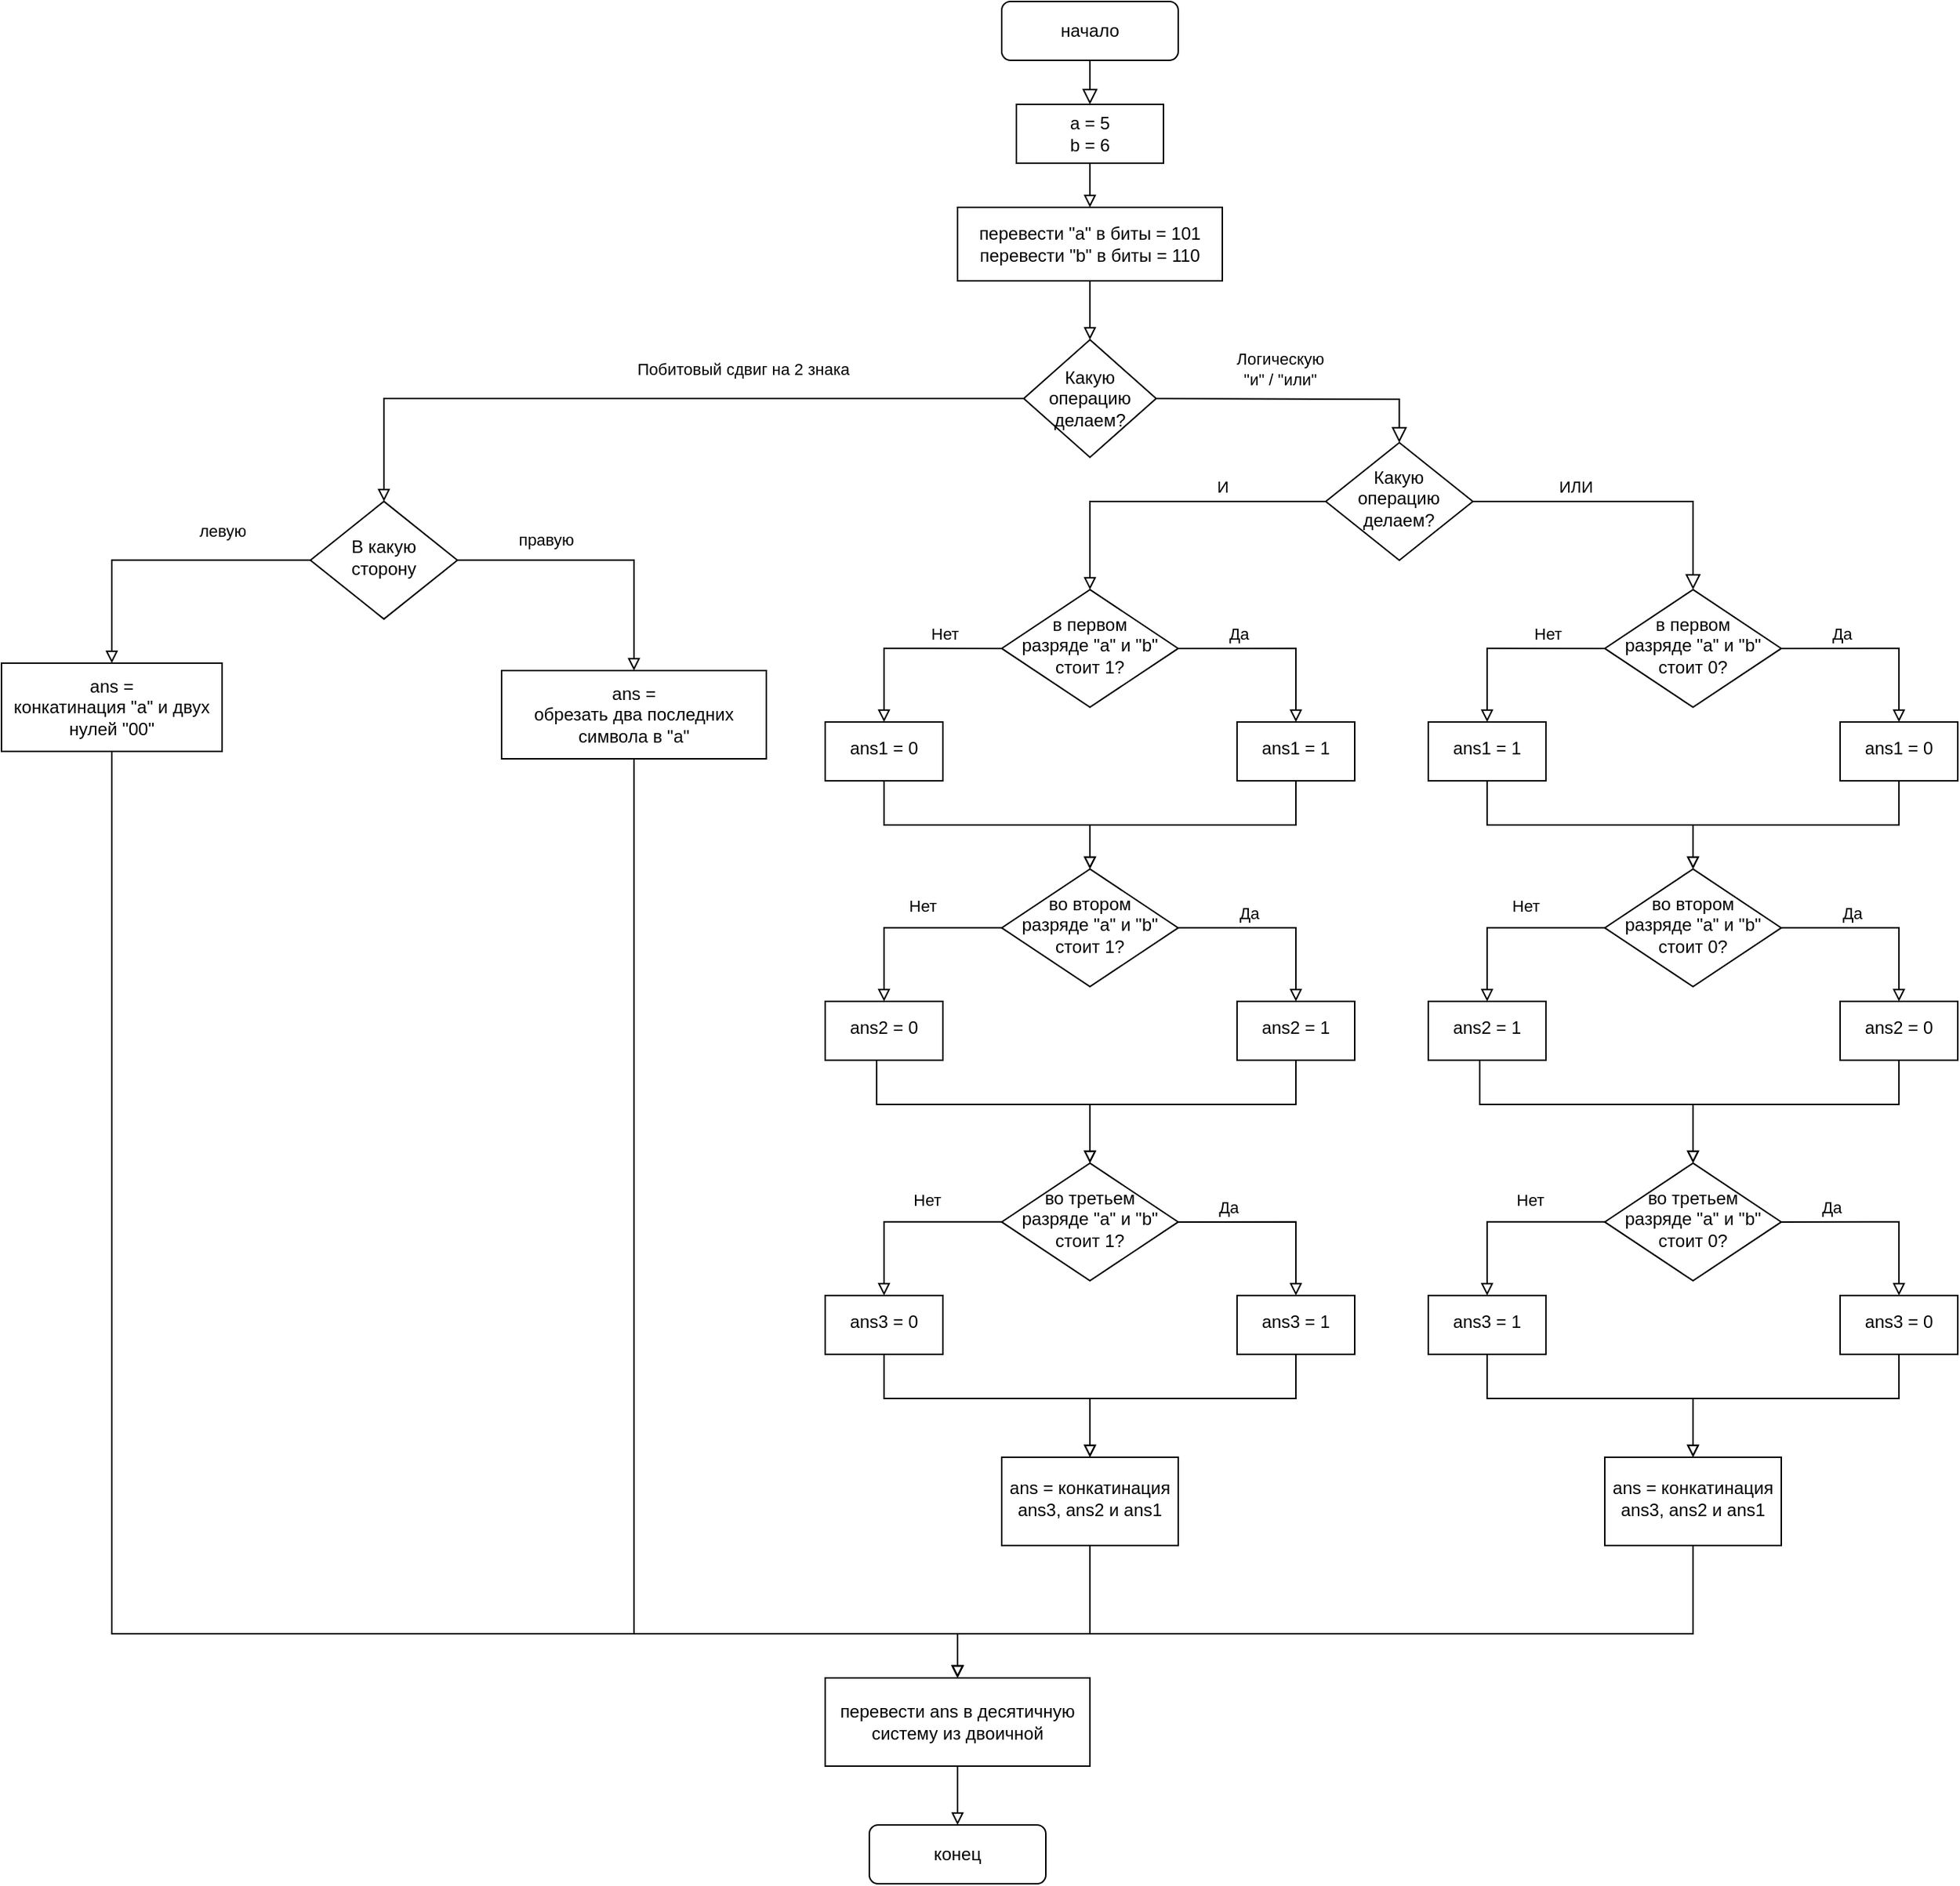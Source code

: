 <mxfile version="16.5.6" type="github" pages="3">
  <diagram id="C5RBs43oDa-KdzZeNtuy" name="task_1">
    <mxGraphModel dx="2189" dy="808" grid="1" gridSize="10" guides="1" tooltips="1" connect="1" arrows="1" fold="1" page="1" pageScale="1" pageWidth="827" pageHeight="1169" math="0" shadow="0">
      <root>
        <mxCell id="WIyWlLk6GJQsqaUBKTNV-0" />
        <mxCell id="WIyWlLk6GJQsqaUBKTNV-1" parent="WIyWlLk6GJQsqaUBKTNV-0" />
        <mxCell id="WIyWlLk6GJQsqaUBKTNV-2" value="" style="rounded=0;html=1;jettySize=auto;orthogonalLoop=1;fontSize=11;endArrow=block;endFill=0;endSize=8;strokeWidth=1;shadow=0;labelBackgroundColor=none;edgeStyle=orthogonalEdgeStyle;verticalAlign=middle;" parent="WIyWlLk6GJQsqaUBKTNV-1" source="WIyWlLk6GJQsqaUBKTNV-3" edge="1">
          <mxGeometry relative="1" as="geometry">
            <mxPoint x="190" y="170" as="targetPoint" />
          </mxGeometry>
        </mxCell>
        <mxCell id="WIyWlLk6GJQsqaUBKTNV-3" value="начало" style="rounded=1;whiteSpace=wrap;html=1;fontSize=12;glass=0;strokeWidth=1;shadow=0;verticalAlign=middle;" parent="WIyWlLk6GJQsqaUBKTNV-1" vertex="1">
          <mxGeometry x="130" y="100" width="120" height="40" as="geometry" />
        </mxCell>
        <mxCell id="G0FCoE94biT_OzXAXDnM-15" value="" style="edgeStyle=orthogonalEdgeStyle;rounded=0;orthogonalLoop=1;jettySize=auto;html=1;endArrow=block;endFill=0;verticalAlign=middle;entryX=0.5;entryY=0;entryDx=0;entryDy=0;" parent="WIyWlLk6GJQsqaUBKTNV-1" source="WIyWlLk6GJQsqaUBKTNV-10" target="G0FCoE94biT_OzXAXDnM-94" edge="1">
          <mxGeometry relative="1" as="geometry">
            <mxPoint x="-450" y="530" as="targetPoint" />
          </mxGeometry>
        </mxCell>
        <mxCell id="G0FCoE94biT_OzXAXDnM-16" value="левую" style="edgeLabel;html=1;align=center;verticalAlign=middle;resizable=0;points=[];" parent="G0FCoE94biT_OzXAXDnM-15" vertex="1" connectable="0">
          <mxGeometry x="-0.212" y="2" relative="1" as="geometry">
            <mxPoint x="21" y="-22" as="offset" />
          </mxGeometry>
        </mxCell>
        <mxCell id="G0FCoE94biT_OzXAXDnM-18" value="" style="edgeStyle=orthogonalEdgeStyle;rounded=0;orthogonalLoop=1;jettySize=auto;html=1;endArrow=block;endFill=0;verticalAlign=middle;entryX=0.5;entryY=0;entryDx=0;entryDy=0;" parent="WIyWlLk6GJQsqaUBKTNV-1" source="WIyWlLk6GJQsqaUBKTNV-10" target="G0FCoE94biT_OzXAXDnM-95" edge="1">
          <mxGeometry relative="1" as="geometry">
            <mxPoint x="-100" y="549.94" as="targetPoint" />
          </mxGeometry>
        </mxCell>
        <mxCell id="G0FCoE94biT_OzXAXDnM-19" value="правую" style="edgeLabel;html=1;align=center;verticalAlign=middle;resizable=0;points=[];" parent="G0FCoE94biT_OzXAXDnM-18" vertex="1" connectable="0">
          <mxGeometry x="0.312" y="-1" relative="1" as="geometry">
            <mxPoint x="-59" y="-22" as="offset" />
          </mxGeometry>
        </mxCell>
        <mxCell id="WIyWlLk6GJQsqaUBKTNV-10" value="В какую сторону" style="rhombus;whiteSpace=wrap;html=1;shadow=0;fontFamily=Helvetica;fontSize=12;align=center;strokeWidth=1;spacing=6;spacingTop=-4;verticalAlign=middle;" parent="WIyWlLk6GJQsqaUBKTNV-1" vertex="1">
          <mxGeometry x="-340" y="439.94" width="100" height="80" as="geometry" />
        </mxCell>
        <mxCell id="WIyWlLk6GJQsqaUBKTNV-11" value="конец" style="rounded=1;whiteSpace=wrap;html=1;fontSize=12;glass=0;strokeWidth=1;shadow=0;verticalAlign=middle;" parent="WIyWlLk6GJQsqaUBKTNV-1" vertex="1">
          <mxGeometry x="40" y="1340" width="120" height="40" as="geometry" />
        </mxCell>
        <mxCell id="G0FCoE94biT_OzXAXDnM-38" value="" style="edgeStyle=orthogonalEdgeStyle;rounded=0;orthogonalLoop=1;jettySize=auto;html=1;endArrow=block;endFill=0;verticalAlign=middle;" parent="WIyWlLk6GJQsqaUBKTNV-1" source="G0FCoE94biT_OzXAXDnM-1" target="G0FCoE94biT_OzXAXDnM-2" edge="1">
          <mxGeometry relative="1" as="geometry" />
        </mxCell>
        <mxCell id="G0FCoE94biT_OzXAXDnM-1" value="&lt;div&gt;a = 5&lt;/div&gt;&lt;div&gt;b = 6&lt;br&gt;&lt;/div&gt;" style="rounded=0;whiteSpace=wrap;html=1;verticalAlign=middle;" parent="WIyWlLk6GJQsqaUBKTNV-1" vertex="1">
          <mxGeometry x="140" y="170" width="100" height="40" as="geometry" />
        </mxCell>
        <mxCell id="G0FCoE94biT_OzXAXDnM-92" value="" style="edgeStyle=orthogonalEdgeStyle;rounded=0;orthogonalLoop=1;jettySize=auto;html=1;endArrow=block;endFill=0;" parent="WIyWlLk6GJQsqaUBKTNV-1" source="G0FCoE94biT_OzXAXDnM-2" target="G0FCoE94biT_OzXAXDnM-91" edge="1">
          <mxGeometry relative="1" as="geometry" />
        </mxCell>
        <mxCell id="G0FCoE94biT_OzXAXDnM-2" value="&lt;div&gt;перевести &quot;a&quot; в биты = 101&lt;br&gt;&lt;/div&gt;&lt;div&gt;перевести &quot;b&quot; в биты = 110&lt;/div&gt;" style="rounded=0;whiteSpace=wrap;html=1;verticalAlign=middle;" parent="WIyWlLk6GJQsqaUBKTNV-1" vertex="1">
          <mxGeometry x="100" y="240" width="180" height="50" as="geometry" />
        </mxCell>
        <mxCell id="G0FCoE94biT_OzXAXDnM-4" value="" style="rounded=0;html=1;jettySize=auto;orthogonalLoop=1;fontSize=11;endArrow=block;endFill=0;endSize=8;strokeWidth=1;shadow=0;labelBackgroundColor=none;edgeStyle=orthogonalEdgeStyle;verticalAlign=middle;" parent="WIyWlLk6GJQsqaUBKTNV-1" target="G0FCoE94biT_OzXAXDnM-6" edge="1">
          <mxGeometry y="20" relative="1" as="geometry">
            <mxPoint as="offset" />
            <mxPoint x="230" y="370" as="sourcePoint" />
          </mxGeometry>
        </mxCell>
        <mxCell id="G0FCoE94biT_OzXAXDnM-93" value="&lt;div&gt;Логическую&lt;/div&gt;&lt;div&gt;&quot;и&quot; / &quot;или&quot;&lt;/div&gt;" style="edgeLabel;html=1;align=center;verticalAlign=middle;resizable=0;points=[];" parent="G0FCoE94biT_OzXAXDnM-4" vertex="1" connectable="0">
          <mxGeometry x="-0.238" y="-1" relative="1" as="geometry">
            <mxPoint x="13" y="-21" as="offset" />
          </mxGeometry>
        </mxCell>
        <mxCell id="G0FCoE94biT_OzXAXDnM-5" value="ИЛИ" style="edgeStyle=orthogonalEdgeStyle;rounded=0;html=1;jettySize=auto;orthogonalLoop=1;fontSize=11;endArrow=block;endFill=0;endSize=8;strokeWidth=1;shadow=0;labelBackgroundColor=none;entryX=0.5;entryY=0;entryDx=0;entryDy=0;verticalAlign=middle;" parent="WIyWlLk6GJQsqaUBKTNV-1" source="G0FCoE94biT_OzXAXDnM-6" target="G0FCoE94biT_OzXAXDnM-62" edge="1">
          <mxGeometry x="-0.335" y="10" relative="1" as="geometry">
            <mxPoint as="offset" />
            <mxPoint x="450" y="370" as="targetPoint" />
          </mxGeometry>
        </mxCell>
        <mxCell id="G0FCoE94biT_OzXAXDnM-9" value="" style="edgeStyle=orthogonalEdgeStyle;rounded=0;orthogonalLoop=1;jettySize=auto;html=1;endArrow=block;endFill=0;verticalAlign=middle;exitX=0;exitY=0.5;exitDx=0;exitDy=0;" parent="WIyWlLk6GJQsqaUBKTNV-1" source="G0FCoE94biT_OzXAXDnM-6" target="G0FCoE94biT_OzXAXDnM-8" edge="1">
          <mxGeometry relative="1" as="geometry">
            <mxPoint x="370.074" y="449.999" as="sourcePoint" />
          </mxGeometry>
        </mxCell>
        <mxCell id="G0FCoE94biT_OzXAXDnM-10" value="&lt;div&gt;И&lt;/div&gt;" style="edgeLabel;html=1;align=center;verticalAlign=middle;resizable=0;points=[];" parent="G0FCoE94biT_OzXAXDnM-9" vertex="1" connectable="0">
          <mxGeometry x="-0.297" y="-2" relative="1" as="geometry">
            <mxPoint x="7" y="-8" as="offset" />
          </mxGeometry>
        </mxCell>
        <mxCell id="G0FCoE94biT_OzXAXDnM-12" value="" style="edgeStyle=orthogonalEdgeStyle;rounded=0;orthogonalLoop=1;jettySize=auto;html=1;endArrow=block;endFill=0;verticalAlign=middle;startArrow=none;exitX=0;exitY=0.5;exitDx=0;exitDy=0;" parent="WIyWlLk6GJQsqaUBKTNV-1" source="G0FCoE94biT_OzXAXDnM-91" target="WIyWlLk6GJQsqaUBKTNV-10" edge="1">
          <mxGeometry relative="1" as="geometry">
            <mxPoint x="-240" y="440" as="sourcePoint" />
          </mxGeometry>
        </mxCell>
        <mxCell id="G0FCoE94biT_OzXAXDnM-13" value="Побитовый сдвиг на 2 знака" style="edgeLabel;html=1;align=center;verticalAlign=middle;resizable=0;points=[];" parent="G0FCoE94biT_OzXAXDnM-12" vertex="1" connectable="0">
          <mxGeometry x="0.359" y="2" relative="1" as="geometry">
            <mxPoint x="152" y="-22" as="offset" />
          </mxGeometry>
        </mxCell>
        <mxCell id="G0FCoE94biT_OzXAXDnM-6" value="Какую операцию делаем?" style="rhombus;whiteSpace=wrap;html=1;shadow=0;fontFamily=Helvetica;fontSize=12;align=center;strokeWidth=1;spacing=6;spacingTop=-4;verticalAlign=middle;" parent="WIyWlLk6GJQsqaUBKTNV-1" vertex="1">
          <mxGeometry x="350.33" y="400" width="100" height="80" as="geometry" />
        </mxCell>
        <mxCell id="G0FCoE94biT_OzXAXDnM-25" value="" style="edgeStyle=orthogonalEdgeStyle;rounded=0;orthogonalLoop=1;jettySize=auto;html=1;endArrow=block;endFill=0;exitX=1;exitY=0.5;exitDx=0;exitDy=0;verticalAlign=middle;" parent="WIyWlLk6GJQsqaUBKTNV-1" source="G0FCoE94biT_OzXAXDnM-8" target="G0FCoE94biT_OzXAXDnM-24" edge="1">
          <mxGeometry relative="1" as="geometry" />
        </mxCell>
        <mxCell id="G0FCoE94biT_OzXAXDnM-27" value="&lt;div&gt;Да&lt;/div&gt;" style="edgeLabel;html=1;align=center;verticalAlign=middle;resizable=0;points=[];" parent="G0FCoE94biT_OzXAXDnM-25" vertex="1" connectable="0">
          <mxGeometry x="-0.252" y="-2" relative="1" as="geometry">
            <mxPoint x="-8" y="-12" as="offset" />
          </mxGeometry>
        </mxCell>
        <mxCell id="G0FCoE94biT_OzXAXDnM-40" value="" style="edgeStyle=orthogonalEdgeStyle;rounded=0;orthogonalLoop=1;jettySize=auto;html=1;endArrow=block;endFill=0;exitX=0;exitY=0.5;exitDx=0;exitDy=0;verticalAlign=middle;" parent="WIyWlLk6GJQsqaUBKTNV-1" source="G0FCoE94biT_OzXAXDnM-8" target="G0FCoE94biT_OzXAXDnM-39" edge="1">
          <mxGeometry relative="1" as="geometry" />
        </mxCell>
        <mxCell id="G0FCoE94biT_OzXAXDnM-48" value="Нет" style="edgeLabel;html=1;align=center;verticalAlign=middle;resizable=0;points=[];" parent="G0FCoE94biT_OzXAXDnM-40" vertex="1" connectable="0">
          <mxGeometry x="-0.189" relative="1" as="geometry">
            <mxPoint x="13" y="-10" as="offset" />
          </mxGeometry>
        </mxCell>
        <mxCell id="G0FCoE94biT_OzXAXDnM-8" value="&lt;div&gt;в первом&lt;/div&gt;&lt;div&gt;разряде &quot;a&quot; и &quot;b&quot; стоит 1?&lt;/div&gt;" style="rhombus;whiteSpace=wrap;html=1;shadow=0;strokeWidth=1;spacing=6;spacingTop=-4;verticalAlign=middle;" parent="WIyWlLk6GJQsqaUBKTNV-1" vertex="1">
          <mxGeometry x="130" y="499.94" width="120" height="80" as="geometry" />
        </mxCell>
        <mxCell id="G0FCoE94biT_OzXAXDnM-29" value="" style="edgeStyle=orthogonalEdgeStyle;rounded=0;orthogonalLoop=1;jettySize=auto;html=1;endArrow=block;endFill=0;verticalAlign=middle;" parent="WIyWlLk6GJQsqaUBKTNV-1" source="G0FCoE94biT_OzXAXDnM-24" target="G0FCoE94biT_OzXAXDnM-28" edge="1">
          <mxGeometry relative="1" as="geometry">
            <Array as="points">
              <mxPoint x="330" y="659.94" />
              <mxPoint x="190" y="659.94" />
            </Array>
          </mxGeometry>
        </mxCell>
        <mxCell id="G0FCoE94biT_OzXAXDnM-24" value="ans1 = 1" style="whiteSpace=wrap;html=1;shadow=0;strokeWidth=1;spacing=6;spacingTop=-4;verticalAlign=middle;" parent="WIyWlLk6GJQsqaUBKTNV-1" vertex="1">
          <mxGeometry x="290" y="589.94" width="80" height="40" as="geometry" />
        </mxCell>
        <mxCell id="G0FCoE94biT_OzXAXDnM-31" value="" style="edgeStyle=orthogonalEdgeStyle;rounded=0;orthogonalLoop=1;jettySize=auto;html=1;endArrow=block;endFill=0;verticalAlign=middle;" parent="WIyWlLk6GJQsqaUBKTNV-1" source="G0FCoE94biT_OzXAXDnM-28" target="G0FCoE94biT_OzXAXDnM-30" edge="1">
          <mxGeometry relative="1" as="geometry" />
        </mxCell>
        <mxCell id="G0FCoE94biT_OzXAXDnM-53" value="&lt;div&gt;Да&lt;/div&gt;" style="edgeLabel;html=1;align=center;verticalAlign=middle;resizable=0;points=[];" parent="G0FCoE94biT_OzXAXDnM-31" vertex="1" connectable="0">
          <mxGeometry x="-0.259" relative="1" as="geometry">
            <mxPoint y="-10" as="offset" />
          </mxGeometry>
        </mxCell>
        <mxCell id="G0FCoE94biT_OzXAXDnM-43" value="" style="edgeStyle=orthogonalEdgeStyle;rounded=0;orthogonalLoop=1;jettySize=auto;html=1;endArrow=block;endFill=0;verticalAlign=middle;" parent="WIyWlLk6GJQsqaUBKTNV-1" source="G0FCoE94biT_OzXAXDnM-28" target="G0FCoE94biT_OzXAXDnM-42" edge="1">
          <mxGeometry relative="1" as="geometry" />
        </mxCell>
        <mxCell id="G0FCoE94biT_OzXAXDnM-49" value="Нет" style="edgeLabel;html=1;align=center;verticalAlign=middle;resizable=0;points=[];" parent="G0FCoE94biT_OzXAXDnM-43" vertex="1" connectable="0">
          <mxGeometry x="-0.171" relative="1" as="geometry">
            <mxPoint y="-15" as="offset" />
          </mxGeometry>
        </mxCell>
        <mxCell id="G0FCoE94biT_OzXAXDnM-28" value="&lt;div&gt;во втором&lt;/div&gt;&lt;div&gt;разряде &quot;a&quot; и &quot;b&quot; стоит 1?&lt;/div&gt;" style="rhombus;whiteSpace=wrap;html=1;shadow=0;strokeWidth=1;spacing=6;spacingTop=-4;verticalAlign=middle;" parent="WIyWlLk6GJQsqaUBKTNV-1" vertex="1">
          <mxGeometry x="130" y="689.94" width="120" height="80" as="geometry" />
        </mxCell>
        <mxCell id="G0FCoE94biT_OzXAXDnM-37" value="" style="edgeStyle=orthogonalEdgeStyle;rounded=0;orthogonalLoop=1;jettySize=auto;html=1;endArrow=block;endFill=0;verticalAlign=middle;" parent="WIyWlLk6GJQsqaUBKTNV-1" source="G0FCoE94biT_OzXAXDnM-30" target="G0FCoE94biT_OzXAXDnM-33" edge="1">
          <mxGeometry relative="1" as="geometry">
            <Array as="points">
              <mxPoint x="330" y="849.94" />
              <mxPoint x="190" y="849.94" />
            </Array>
          </mxGeometry>
        </mxCell>
        <mxCell id="G0FCoE94biT_OzXAXDnM-30" value="ans2 = 1" style="whiteSpace=wrap;html=1;shadow=0;strokeWidth=1;spacing=6;spacingTop=-4;verticalAlign=middle;" parent="WIyWlLk6GJQsqaUBKTNV-1" vertex="1">
          <mxGeometry x="290" y="779.94" width="80" height="40" as="geometry" />
        </mxCell>
        <mxCell id="G0FCoE94biT_OzXAXDnM-32" value="" style="edgeStyle=orthogonalEdgeStyle;rounded=0;orthogonalLoop=1;jettySize=auto;html=1;endArrow=block;endFill=0;entryX=0.5;entryY=0;entryDx=0;entryDy=0;exitX=1;exitY=0.5;exitDx=0;exitDy=0;verticalAlign=middle;" parent="WIyWlLk6GJQsqaUBKTNV-1" source="G0FCoE94biT_OzXAXDnM-33" target="G0FCoE94biT_OzXAXDnM-34" edge="1">
          <mxGeometry relative="1" as="geometry">
            <mxPoint x="190" y="1014.94" as="targetPoint" />
          </mxGeometry>
        </mxCell>
        <mxCell id="G0FCoE94biT_OzXAXDnM-52" value="&lt;div&gt;Да&lt;/div&gt;" style="edgeLabel;html=1;align=center;verticalAlign=middle;resizable=0;points=[];" parent="G0FCoE94biT_OzXAXDnM-32" vertex="1" connectable="0">
          <mxGeometry x="-0.363" y="-1" relative="1" as="geometry">
            <mxPoint x="-8" y="-11" as="offset" />
          </mxGeometry>
        </mxCell>
        <mxCell id="G0FCoE94biT_OzXAXDnM-46" value="" style="edgeStyle=orthogonalEdgeStyle;rounded=0;orthogonalLoop=1;jettySize=auto;html=1;endArrow=block;endFill=0;verticalAlign=middle;" parent="WIyWlLk6GJQsqaUBKTNV-1" source="G0FCoE94biT_OzXAXDnM-33" target="G0FCoE94biT_OzXAXDnM-45" edge="1">
          <mxGeometry relative="1" as="geometry" />
        </mxCell>
        <mxCell id="G0FCoE94biT_OzXAXDnM-50" value="Нет" style="edgeLabel;html=1;align=center;verticalAlign=middle;resizable=0;points=[];" parent="G0FCoE94biT_OzXAXDnM-46" vertex="1" connectable="0">
          <mxGeometry x="-0.209" y="1" relative="1" as="geometry">
            <mxPoint y="-16" as="offset" />
          </mxGeometry>
        </mxCell>
        <mxCell id="G0FCoE94biT_OzXAXDnM-33" value="во третьем разряде &quot;a&quot; и &quot;b&quot; стоит 1?" style="rhombus;whiteSpace=wrap;html=1;shadow=0;strokeWidth=1;spacing=6;spacingTop=-4;verticalAlign=middle;" parent="WIyWlLk6GJQsqaUBKTNV-1" vertex="1">
          <mxGeometry x="130" y="889.94" width="120" height="80" as="geometry" />
        </mxCell>
        <mxCell id="G0FCoE94biT_OzXAXDnM-56" style="edgeStyle=orthogonalEdgeStyle;rounded=0;orthogonalLoop=1;jettySize=auto;html=1;entryX=0.5;entryY=0;entryDx=0;entryDy=0;endArrow=block;endFill=0;verticalAlign=middle;" parent="WIyWlLk6GJQsqaUBKTNV-1" source="G0FCoE94biT_OzXAXDnM-34" target="G0FCoE94biT_OzXAXDnM-54" edge="1">
          <mxGeometry relative="1" as="geometry">
            <Array as="points">
              <mxPoint x="330" y="1049.94" />
              <mxPoint x="190" y="1049.94" />
            </Array>
          </mxGeometry>
        </mxCell>
        <mxCell id="G0FCoE94biT_OzXAXDnM-34" value="ans3 = 1" style="whiteSpace=wrap;html=1;shadow=0;strokeWidth=1;spacing=6;spacingTop=-4;verticalAlign=middle;" parent="WIyWlLk6GJQsqaUBKTNV-1" vertex="1">
          <mxGeometry x="290" y="979.94" width="80" height="40" as="geometry" />
        </mxCell>
        <mxCell id="G0FCoE94biT_OzXAXDnM-41" style="edgeStyle=orthogonalEdgeStyle;rounded=0;orthogonalLoop=1;jettySize=auto;html=1;entryX=0.5;entryY=0;entryDx=0;entryDy=0;endArrow=block;endFill=0;exitX=0.5;exitY=1;exitDx=0;exitDy=0;verticalAlign=middle;" parent="WIyWlLk6GJQsqaUBKTNV-1" source="G0FCoE94biT_OzXAXDnM-39" target="G0FCoE94biT_OzXAXDnM-28" edge="1">
          <mxGeometry relative="1" as="geometry">
            <Array as="points">
              <mxPoint x="50" y="659.94" />
              <mxPoint x="190" y="659.94" />
            </Array>
          </mxGeometry>
        </mxCell>
        <mxCell id="G0FCoE94biT_OzXAXDnM-39" value="ans1 = 0" style="whiteSpace=wrap;html=1;shadow=0;strokeWidth=1;spacing=6;spacingTop=-4;verticalAlign=middle;" parent="WIyWlLk6GJQsqaUBKTNV-1" vertex="1">
          <mxGeometry x="10" y="589.94" width="80" height="40" as="geometry" />
        </mxCell>
        <mxCell id="G0FCoE94biT_OzXAXDnM-44" style="edgeStyle=orthogonalEdgeStyle;rounded=0;orthogonalLoop=1;jettySize=auto;html=1;entryX=0.5;entryY=0;entryDx=0;entryDy=0;endArrow=block;endFill=0;verticalAlign=middle;" parent="WIyWlLk6GJQsqaUBKTNV-1" source="G0FCoE94biT_OzXAXDnM-42" target="G0FCoE94biT_OzXAXDnM-33" edge="1">
          <mxGeometry relative="1" as="geometry">
            <Array as="points">
              <mxPoint x="45" y="849.94" />
              <mxPoint x="190" y="849.94" />
            </Array>
          </mxGeometry>
        </mxCell>
        <mxCell id="G0FCoE94biT_OzXAXDnM-42" value="ans2 = 0" style="whiteSpace=wrap;html=1;shadow=0;strokeWidth=1;spacing=6;spacingTop=-4;verticalAlign=middle;" parent="WIyWlLk6GJQsqaUBKTNV-1" vertex="1">
          <mxGeometry x="10" y="779.94" width="80" height="40" as="geometry" />
        </mxCell>
        <mxCell id="G0FCoE94biT_OzXAXDnM-55" value="" style="edgeStyle=orthogonalEdgeStyle;rounded=0;orthogonalLoop=1;jettySize=auto;html=1;endArrow=block;endFill=0;verticalAlign=middle;" parent="WIyWlLk6GJQsqaUBKTNV-1" source="G0FCoE94biT_OzXAXDnM-45" target="G0FCoE94biT_OzXAXDnM-54" edge="1">
          <mxGeometry relative="1" as="geometry">
            <Array as="points">
              <mxPoint x="50" y="1049.94" />
              <mxPoint x="190" y="1049.94" />
            </Array>
          </mxGeometry>
        </mxCell>
        <mxCell id="G0FCoE94biT_OzXAXDnM-45" value="ans3 = 0" style="whiteSpace=wrap;html=1;shadow=0;strokeWidth=1;spacing=6;spacingTop=-4;verticalAlign=middle;" parent="WIyWlLk6GJQsqaUBKTNV-1" vertex="1">
          <mxGeometry x="10" y="979.94" width="80" height="40" as="geometry" />
        </mxCell>
        <mxCell id="G0FCoE94biT_OzXAXDnM-57" style="edgeStyle=orthogonalEdgeStyle;rounded=0;orthogonalLoop=1;jettySize=auto;html=1;entryX=0.5;entryY=0;entryDx=0;entryDy=0;endArrow=block;endFill=0;verticalAlign=middle;" parent="WIyWlLk6GJQsqaUBKTNV-1" source="G0FCoE94biT_OzXAXDnM-54" target="G0FCoE94biT_OzXAXDnM-96" edge="1">
          <mxGeometry relative="1" as="geometry">
            <Array as="points">
              <mxPoint x="190" y="1210" />
              <mxPoint x="100" y="1210" />
            </Array>
          </mxGeometry>
        </mxCell>
        <mxCell id="G0FCoE94biT_OzXAXDnM-54" value="ans = конкатинация ans3, ans2 и ans1" style="whiteSpace=wrap;html=1;shadow=0;strokeWidth=1;spacing=6;spacingTop=-4;verticalAlign=middle;" parent="WIyWlLk6GJQsqaUBKTNV-1" vertex="1">
          <mxGeometry x="130" y="1089.94" width="120" height="60" as="geometry" />
        </mxCell>
        <mxCell id="G0FCoE94biT_OzXAXDnM-58" value="" style="edgeStyle=orthogonalEdgeStyle;rounded=0;orthogonalLoop=1;jettySize=auto;html=1;endArrow=block;endFill=0;exitX=1;exitY=0.5;exitDx=0;exitDy=0;verticalAlign=middle;" parent="WIyWlLk6GJQsqaUBKTNV-1" source="G0FCoE94biT_OzXAXDnM-62" target="G0FCoE94biT_OzXAXDnM-64" edge="1">
          <mxGeometry relative="1" as="geometry" />
        </mxCell>
        <mxCell id="G0FCoE94biT_OzXAXDnM-59" value="&lt;div&gt;Да&lt;/div&gt;" style="edgeLabel;html=1;align=center;verticalAlign=middle;resizable=0;points=[];" parent="G0FCoE94biT_OzXAXDnM-58" vertex="1" connectable="0">
          <mxGeometry x="-0.252" y="-2" relative="1" as="geometry">
            <mxPoint x="-8" y="-12" as="offset" />
          </mxGeometry>
        </mxCell>
        <mxCell id="G0FCoE94biT_OzXAXDnM-60" value="" style="edgeStyle=orthogonalEdgeStyle;rounded=0;orthogonalLoop=1;jettySize=auto;html=1;endArrow=block;endFill=0;exitX=0;exitY=0.5;exitDx=0;exitDy=0;verticalAlign=middle;" parent="WIyWlLk6GJQsqaUBKTNV-1" source="G0FCoE94biT_OzXAXDnM-62" target="G0FCoE94biT_OzXAXDnM-80" edge="1">
          <mxGeometry relative="1" as="geometry" />
        </mxCell>
        <mxCell id="G0FCoE94biT_OzXAXDnM-61" value="Нет" style="edgeLabel;html=1;align=center;verticalAlign=middle;resizable=0;points=[];" parent="G0FCoE94biT_OzXAXDnM-60" vertex="1" connectable="0">
          <mxGeometry x="-0.189" relative="1" as="geometry">
            <mxPoint x="13" y="-10" as="offset" />
          </mxGeometry>
        </mxCell>
        <mxCell id="G0FCoE94biT_OzXAXDnM-62" value="&lt;div&gt;в первом&lt;/div&gt;&lt;div&gt;разряде &quot;a&quot; и &quot;b&quot; стоит 0?&lt;/div&gt;" style="rhombus;whiteSpace=wrap;html=1;shadow=0;strokeWidth=1;spacing=6;spacingTop=-4;verticalAlign=middle;" parent="WIyWlLk6GJQsqaUBKTNV-1" vertex="1">
          <mxGeometry x="540" y="499.94" width="120" height="80" as="geometry" />
        </mxCell>
        <mxCell id="G0FCoE94biT_OzXAXDnM-63" value="" style="edgeStyle=orthogonalEdgeStyle;rounded=0;orthogonalLoop=1;jettySize=auto;html=1;endArrow=block;endFill=0;verticalAlign=middle;" parent="WIyWlLk6GJQsqaUBKTNV-1" source="G0FCoE94biT_OzXAXDnM-64" target="G0FCoE94biT_OzXAXDnM-69" edge="1">
          <mxGeometry relative="1" as="geometry">
            <Array as="points">
              <mxPoint x="740" y="659.94" />
              <mxPoint x="600" y="659.94" />
            </Array>
          </mxGeometry>
        </mxCell>
        <mxCell id="G0FCoE94biT_OzXAXDnM-64" value="ans1 = 0" style="whiteSpace=wrap;html=1;shadow=0;strokeWidth=1;spacing=6;spacingTop=-4;verticalAlign=middle;" parent="WIyWlLk6GJQsqaUBKTNV-1" vertex="1">
          <mxGeometry x="700" y="589.94" width="80" height="40" as="geometry" />
        </mxCell>
        <mxCell id="G0FCoE94biT_OzXAXDnM-65" value="" style="edgeStyle=orthogonalEdgeStyle;rounded=0;orthogonalLoop=1;jettySize=auto;html=1;endArrow=block;endFill=0;verticalAlign=middle;" parent="WIyWlLk6GJQsqaUBKTNV-1" source="G0FCoE94biT_OzXAXDnM-69" target="G0FCoE94biT_OzXAXDnM-71" edge="1">
          <mxGeometry relative="1" as="geometry" />
        </mxCell>
        <mxCell id="G0FCoE94biT_OzXAXDnM-66" value="&lt;div&gt;Да&lt;/div&gt;" style="edgeLabel;html=1;align=center;verticalAlign=middle;resizable=0;points=[];" parent="G0FCoE94biT_OzXAXDnM-65" vertex="1" connectable="0">
          <mxGeometry x="-0.259" relative="1" as="geometry">
            <mxPoint y="-10" as="offset" />
          </mxGeometry>
        </mxCell>
        <mxCell id="G0FCoE94biT_OzXAXDnM-67" value="" style="edgeStyle=orthogonalEdgeStyle;rounded=0;orthogonalLoop=1;jettySize=auto;html=1;endArrow=block;endFill=0;verticalAlign=middle;" parent="WIyWlLk6GJQsqaUBKTNV-1" source="G0FCoE94biT_OzXAXDnM-69" target="G0FCoE94biT_OzXAXDnM-82" edge="1">
          <mxGeometry relative="1" as="geometry" />
        </mxCell>
        <mxCell id="G0FCoE94biT_OzXAXDnM-68" value="Нет" style="edgeLabel;html=1;align=center;verticalAlign=middle;resizable=0;points=[];" parent="G0FCoE94biT_OzXAXDnM-67" vertex="1" connectable="0">
          <mxGeometry x="-0.171" relative="1" as="geometry">
            <mxPoint y="-15" as="offset" />
          </mxGeometry>
        </mxCell>
        <mxCell id="G0FCoE94biT_OzXAXDnM-69" value="&lt;div&gt;во втором&lt;/div&gt;&lt;div&gt;разряде &quot;a&quot; и &quot;b&quot; стоит 0?&lt;/div&gt;" style="rhombus;whiteSpace=wrap;html=1;shadow=0;strokeWidth=1;spacing=6;spacingTop=-4;verticalAlign=middle;" parent="WIyWlLk6GJQsqaUBKTNV-1" vertex="1">
          <mxGeometry x="540" y="689.94" width="120" height="80" as="geometry" />
        </mxCell>
        <mxCell id="G0FCoE94biT_OzXAXDnM-70" value="" style="edgeStyle=orthogonalEdgeStyle;rounded=0;orthogonalLoop=1;jettySize=auto;html=1;endArrow=block;endFill=0;verticalAlign=middle;" parent="WIyWlLk6GJQsqaUBKTNV-1" source="G0FCoE94biT_OzXAXDnM-71" target="G0FCoE94biT_OzXAXDnM-76" edge="1">
          <mxGeometry relative="1" as="geometry">
            <Array as="points">
              <mxPoint x="740" y="849.94" />
              <mxPoint x="600" y="849.94" />
            </Array>
          </mxGeometry>
        </mxCell>
        <mxCell id="G0FCoE94biT_OzXAXDnM-71" value="ans2 = 0" style="whiteSpace=wrap;html=1;shadow=0;strokeWidth=1;spacing=6;spacingTop=-4;verticalAlign=middle;" parent="WIyWlLk6GJQsqaUBKTNV-1" vertex="1">
          <mxGeometry x="700" y="779.94" width="80" height="40" as="geometry" />
        </mxCell>
        <mxCell id="G0FCoE94biT_OzXAXDnM-72" value="" style="edgeStyle=orthogonalEdgeStyle;rounded=0;orthogonalLoop=1;jettySize=auto;html=1;endArrow=block;endFill=0;entryX=0.5;entryY=0;entryDx=0;entryDy=0;exitX=1;exitY=0.5;exitDx=0;exitDy=0;verticalAlign=middle;" parent="WIyWlLk6GJQsqaUBKTNV-1" source="G0FCoE94biT_OzXAXDnM-76" target="G0FCoE94biT_OzXAXDnM-78" edge="1">
          <mxGeometry relative="1" as="geometry">
            <mxPoint x="600" y="1014.94" as="targetPoint" />
          </mxGeometry>
        </mxCell>
        <mxCell id="G0FCoE94biT_OzXAXDnM-73" value="&lt;div&gt;Да&lt;/div&gt;" style="edgeLabel;html=1;align=center;verticalAlign=middle;resizable=0;points=[];" parent="G0FCoE94biT_OzXAXDnM-72" vertex="1" connectable="0">
          <mxGeometry x="-0.363" y="-1" relative="1" as="geometry">
            <mxPoint x="-8" y="-11" as="offset" />
          </mxGeometry>
        </mxCell>
        <mxCell id="G0FCoE94biT_OzXAXDnM-74" value="" style="edgeStyle=orthogonalEdgeStyle;rounded=0;orthogonalLoop=1;jettySize=auto;html=1;endArrow=block;endFill=0;verticalAlign=middle;" parent="WIyWlLk6GJQsqaUBKTNV-1" source="G0FCoE94biT_OzXAXDnM-76" target="G0FCoE94biT_OzXAXDnM-84" edge="1">
          <mxGeometry relative="1" as="geometry" />
        </mxCell>
        <mxCell id="G0FCoE94biT_OzXAXDnM-75" value="Нет" style="edgeLabel;html=1;align=center;verticalAlign=middle;resizable=0;points=[];" parent="G0FCoE94biT_OzXAXDnM-74" vertex="1" connectable="0">
          <mxGeometry x="-0.209" y="1" relative="1" as="geometry">
            <mxPoint y="-16" as="offset" />
          </mxGeometry>
        </mxCell>
        <mxCell id="G0FCoE94biT_OzXAXDnM-76" value="во третьем разряде &quot;a&quot; и &quot;b&quot; стоит 0?" style="rhombus;whiteSpace=wrap;html=1;shadow=0;strokeWidth=1;spacing=6;spacingTop=-4;verticalAlign=middle;" parent="WIyWlLk6GJQsqaUBKTNV-1" vertex="1">
          <mxGeometry x="540" y="889.94" width="120" height="80" as="geometry" />
        </mxCell>
        <mxCell id="G0FCoE94biT_OzXAXDnM-77" style="edgeStyle=orthogonalEdgeStyle;rounded=0;orthogonalLoop=1;jettySize=auto;html=1;entryX=0.5;entryY=0;entryDx=0;entryDy=0;endArrow=block;endFill=0;verticalAlign=middle;" parent="WIyWlLk6GJQsqaUBKTNV-1" source="G0FCoE94biT_OzXAXDnM-78" target="G0FCoE94biT_OzXAXDnM-85" edge="1">
          <mxGeometry relative="1" as="geometry">
            <Array as="points">
              <mxPoint x="740" y="1049.94" />
              <mxPoint x="600" y="1049.94" />
            </Array>
          </mxGeometry>
        </mxCell>
        <mxCell id="G0FCoE94biT_OzXAXDnM-78" value="ans3 = 0" style="whiteSpace=wrap;html=1;shadow=0;strokeWidth=1;spacing=6;spacingTop=-4;verticalAlign=middle;" parent="WIyWlLk6GJQsqaUBKTNV-1" vertex="1">
          <mxGeometry x="700" y="979.94" width="80" height="40" as="geometry" />
        </mxCell>
        <mxCell id="G0FCoE94biT_OzXAXDnM-79" style="edgeStyle=orthogonalEdgeStyle;rounded=0;orthogonalLoop=1;jettySize=auto;html=1;entryX=0.5;entryY=0;entryDx=0;entryDy=0;endArrow=block;endFill=0;exitX=0.5;exitY=1;exitDx=0;exitDy=0;verticalAlign=middle;" parent="WIyWlLk6GJQsqaUBKTNV-1" source="G0FCoE94biT_OzXAXDnM-80" target="G0FCoE94biT_OzXAXDnM-69" edge="1">
          <mxGeometry relative="1" as="geometry">
            <Array as="points">
              <mxPoint x="460" y="659.94" />
              <mxPoint x="600" y="659.94" />
            </Array>
          </mxGeometry>
        </mxCell>
        <mxCell id="G0FCoE94biT_OzXAXDnM-80" value="ans1 = 1" style="whiteSpace=wrap;html=1;shadow=0;strokeWidth=1;spacing=6;spacingTop=-4;verticalAlign=middle;" parent="WIyWlLk6GJQsqaUBKTNV-1" vertex="1">
          <mxGeometry x="420" y="589.94" width="80" height="40" as="geometry" />
        </mxCell>
        <mxCell id="G0FCoE94biT_OzXAXDnM-81" style="edgeStyle=orthogonalEdgeStyle;rounded=0;orthogonalLoop=1;jettySize=auto;html=1;entryX=0.5;entryY=0;entryDx=0;entryDy=0;endArrow=block;endFill=0;verticalAlign=middle;" parent="WIyWlLk6GJQsqaUBKTNV-1" source="G0FCoE94biT_OzXAXDnM-82" target="G0FCoE94biT_OzXAXDnM-76" edge="1">
          <mxGeometry relative="1" as="geometry">
            <Array as="points">
              <mxPoint x="455" y="849.94" />
              <mxPoint x="600" y="849.94" />
            </Array>
          </mxGeometry>
        </mxCell>
        <mxCell id="G0FCoE94biT_OzXAXDnM-82" value="ans2 = 1" style="whiteSpace=wrap;html=1;shadow=0;strokeWidth=1;spacing=6;spacingTop=-4;verticalAlign=middle;" parent="WIyWlLk6GJQsqaUBKTNV-1" vertex="1">
          <mxGeometry x="420" y="779.94" width="80" height="40" as="geometry" />
        </mxCell>
        <mxCell id="G0FCoE94biT_OzXAXDnM-83" value="" style="edgeStyle=orthogonalEdgeStyle;rounded=0;orthogonalLoop=1;jettySize=auto;html=1;endArrow=block;endFill=0;verticalAlign=middle;" parent="WIyWlLk6GJQsqaUBKTNV-1" source="G0FCoE94biT_OzXAXDnM-84" target="G0FCoE94biT_OzXAXDnM-85" edge="1">
          <mxGeometry relative="1" as="geometry">
            <Array as="points">
              <mxPoint x="460" y="1049.94" />
              <mxPoint x="600" y="1049.94" />
            </Array>
          </mxGeometry>
        </mxCell>
        <mxCell id="G0FCoE94biT_OzXAXDnM-84" value="ans3 = 1" style="whiteSpace=wrap;html=1;shadow=0;strokeWidth=1;spacing=6;spacingTop=-4;verticalAlign=middle;" parent="WIyWlLk6GJQsqaUBKTNV-1" vertex="1">
          <mxGeometry x="420" y="979.94" width="80" height="40" as="geometry" />
        </mxCell>
        <mxCell id="G0FCoE94biT_OzXAXDnM-86" style="edgeStyle=orthogonalEdgeStyle;rounded=0;orthogonalLoop=1;jettySize=auto;html=1;endArrow=block;endFill=0;entryX=0.5;entryY=0;entryDx=0;entryDy=0;" parent="WIyWlLk6GJQsqaUBKTNV-1" source="G0FCoE94biT_OzXAXDnM-85" target="G0FCoE94biT_OzXAXDnM-96" edge="1">
          <mxGeometry relative="1" as="geometry">
            <Array as="points">
              <mxPoint x="600" y="1210" />
              <mxPoint x="100" y="1210" />
            </Array>
          </mxGeometry>
        </mxCell>
        <mxCell id="G0FCoE94biT_OzXAXDnM-85" value="ans = конкатинация ans3, ans2 и ans1" style="whiteSpace=wrap;html=1;shadow=0;strokeWidth=1;spacing=6;spacingTop=-4;verticalAlign=middle;" parent="WIyWlLk6GJQsqaUBKTNV-1" vertex="1">
          <mxGeometry x="540" y="1089.94" width="120" height="60" as="geometry" />
        </mxCell>
        <mxCell id="G0FCoE94biT_OzXAXDnM-91" value="Какую операцию делаем?" style="rhombus;whiteSpace=wrap;html=1;rounded=0;" parent="WIyWlLk6GJQsqaUBKTNV-1" vertex="1">
          <mxGeometry x="145" y="330" width="90" height="80" as="geometry" />
        </mxCell>
        <mxCell id="G0FCoE94biT_OzXAXDnM-100" style="edgeStyle=orthogonalEdgeStyle;rounded=0;orthogonalLoop=1;jettySize=auto;html=1;endArrow=block;endFill=0;" parent="WIyWlLk6GJQsqaUBKTNV-1" target="G0FCoE94biT_OzXAXDnM-96" edge="1">
          <mxGeometry relative="1" as="geometry">
            <mxPoint x="-475" y="610" as="sourcePoint" />
            <Array as="points">
              <mxPoint x="-475" y="1210" />
              <mxPoint x="100" y="1210" />
            </Array>
          </mxGeometry>
        </mxCell>
        <mxCell id="G0FCoE94biT_OzXAXDnM-94" value="&lt;div&gt;ans = &lt;br&gt;&lt;/div&gt;&lt;div&gt;конкатинация &quot;a&quot; и двух нулей &quot;00&quot;&lt;/div&gt;" style="rounded=0;whiteSpace=wrap;html=1;" parent="WIyWlLk6GJQsqaUBKTNV-1" vertex="1">
          <mxGeometry x="-550" y="549.94" width="150" height="60" as="geometry" />
        </mxCell>
        <mxCell id="G0FCoE94biT_OzXAXDnM-101" style="edgeStyle=orthogonalEdgeStyle;rounded=0;orthogonalLoop=1;jettySize=auto;html=1;endArrow=block;endFill=0;" parent="WIyWlLk6GJQsqaUBKTNV-1" source="G0FCoE94biT_OzXAXDnM-95" target="G0FCoE94biT_OzXAXDnM-96" edge="1">
          <mxGeometry relative="1" as="geometry">
            <Array as="points">
              <mxPoint x="-120" y="1210" />
              <mxPoint x="100" y="1210" />
            </Array>
          </mxGeometry>
        </mxCell>
        <mxCell id="G0FCoE94biT_OzXAXDnM-95" value="&lt;div&gt;ans = &lt;br&gt;&lt;/div&gt;&lt;div&gt;обрезать два последних символа в &quot;a&quot;&lt;/div&gt;" style="rounded=0;whiteSpace=wrap;html=1;" parent="WIyWlLk6GJQsqaUBKTNV-1" vertex="1">
          <mxGeometry x="-210" y="555" width="180" height="60" as="geometry" />
        </mxCell>
        <mxCell id="G0FCoE94biT_OzXAXDnM-99" value="" style="edgeStyle=orthogonalEdgeStyle;rounded=0;orthogonalLoop=1;jettySize=auto;html=1;endArrow=block;endFill=0;" parent="WIyWlLk6GJQsqaUBKTNV-1" source="G0FCoE94biT_OzXAXDnM-96" target="WIyWlLk6GJQsqaUBKTNV-11" edge="1">
          <mxGeometry relative="1" as="geometry" />
        </mxCell>
        <mxCell id="G0FCoE94biT_OzXAXDnM-96" value="перевести ans в десятичную систему из двоичной" style="rounded=0;whiteSpace=wrap;html=1;" parent="WIyWlLk6GJQsqaUBKTNV-1" vertex="1">
          <mxGeometry x="10" y="1240" width="180" height="60" as="geometry" />
        </mxCell>
      </root>
    </mxGraphModel>
  </diagram>
  <diagram id="y3Ibct9SjEw4nKkuDYH3" name="task_2">
    <mxGraphModel dx="1362" dy="808" grid="1" gridSize="10" guides="1" tooltips="1" connect="1" arrows="1" fold="1" page="1" pageScale="1" pageWidth="827" pageHeight="1169" math="0" shadow="0">
      <root>
        <mxCell id="B8Zm92CxitPLof_hhX3a-0" />
        <mxCell id="B8Zm92CxitPLof_hhX3a-1" parent="B8Zm92CxitPLof_hhX3a-0" />
        <mxCell id="uxSD_dYpY5TBTxyQmbIZ-7" value="" style="edgeStyle=orthogonalEdgeStyle;rounded=0;orthogonalLoop=1;jettySize=auto;html=1;endArrow=block;endFill=0;entryX=0.5;entryY=0;entryDx=0;entryDy=0;" parent="B8Zm92CxitPLof_hhX3a-1" source="wGpc9A8302WkYwm3aJWC-1" target="uxSD_dYpY5TBTxyQmbIZ-0" edge="1">
          <mxGeometry relative="1" as="geometry" />
        </mxCell>
        <mxCell id="wGpc9A8302WkYwm3aJWC-1" value="начало" style="rounded=1;whiteSpace=wrap;html=1;fontSize=12;glass=0;strokeWidth=1;shadow=0;verticalAlign=middle;" parent="B8Zm92CxitPLof_hhX3a-1" vertex="1">
          <mxGeometry x="200" y="20" width="120" height="40" as="geometry" />
        </mxCell>
        <mxCell id="uxSD_dYpY5TBTxyQmbIZ-2" value="" style="edgeStyle=orthogonalEdgeStyle;rounded=0;orthogonalLoop=1;jettySize=auto;html=1;endArrow=block;endFill=0;" parent="B8Zm92CxitPLof_hhX3a-1" source="uxSD_dYpY5TBTxyQmbIZ-0" target="uxSD_dYpY5TBTxyQmbIZ-1" edge="1">
          <mxGeometry relative="1" as="geometry" />
        </mxCell>
        <mxCell id="uxSD_dYpY5TBTxyQmbIZ-0" value="&lt;div&gt;x1, y1&lt;/div&gt;&lt;div&gt;x2, y2&lt;br&gt;&lt;/div&gt;" style="shape=parallelogram;perimeter=parallelogramPerimeter;whiteSpace=wrap;html=1;fixedSize=1;" parent="B8Zm92CxitPLof_hhX3a-1" vertex="1">
          <mxGeometry x="200" y="90" width="120" height="40" as="geometry" />
        </mxCell>
        <mxCell id="uxSD_dYpY5TBTxyQmbIZ-4" value="" style="edgeStyle=orthogonalEdgeStyle;rounded=0;orthogonalLoop=1;jettySize=auto;html=1;endArrow=block;endFill=0;" parent="B8Zm92CxitPLof_hhX3a-1" source="uxSD_dYpY5TBTxyQmbIZ-1" target="uxSD_dYpY5TBTxyQmbIZ-3" edge="1">
          <mxGeometry relative="1" as="geometry" />
        </mxCell>
        <mxCell id="uxSD_dYpY5TBTxyQmbIZ-1" value="&lt;div&gt;Из уравнения прямой:&lt;/div&gt;&lt;div&gt;k = (y2 - y1) / (x2 - x1)&lt;/div&gt;&lt;div&gt;b = y1 - x1 * (y2 - y1) / (x2 - x1)&lt;/div&gt;" style="whiteSpace=wrap;html=1;" parent="B8Zm92CxitPLof_hhX3a-1" vertex="1">
          <mxGeometry x="160" y="160" width="200" height="60" as="geometry" />
        </mxCell>
        <mxCell id="uxSD_dYpY5TBTxyQmbIZ-6" value="" style="edgeStyle=orthogonalEdgeStyle;rounded=0;orthogonalLoop=1;jettySize=auto;html=1;endArrow=block;endFill=0;" parent="B8Zm92CxitPLof_hhX3a-1" source="uxSD_dYpY5TBTxyQmbIZ-3" target="uxSD_dYpY5TBTxyQmbIZ-5" edge="1">
          <mxGeometry relative="1" as="geometry" />
        </mxCell>
        <mxCell id="uxSD_dYpY5TBTxyQmbIZ-3" value="&lt;div&gt;приводим уравнение прямой к виду y = kx + b, получаем:&lt;br&gt;&lt;/div&gt;&lt;div&gt;&lt;div&gt;y = ( (y2 - y1) / (x2 - x1) ) x + y1 - x1 * (y2 - y1) / (x2 - x1)&lt;/div&gt;&lt;/div&gt;" style="whiteSpace=wrap;html=1;" parent="B8Zm92CxitPLof_hhX3a-1" vertex="1">
          <mxGeometry x="160" y="250" width="200" height="90" as="geometry" />
        </mxCell>
        <mxCell id="uxSD_dYpY5TBTxyQmbIZ-5" value="конец" style="rounded=1;whiteSpace=wrap;html=1;fontSize=12;glass=0;strokeWidth=1;shadow=0;verticalAlign=middle;" parent="B8Zm92CxitPLof_hhX3a-1" vertex="1">
          <mxGeometry x="200" y="370" width="120" height="40" as="geometry" />
        </mxCell>
      </root>
    </mxGraphModel>
  </diagram>
  <diagram id="bpQy0jPDMSynATzmy3pn" name="task_3">
    <mxGraphModel dx="939" dy="557" grid="1" gridSize="10" guides="1" tooltips="1" connect="1" arrows="1" fold="1" page="1" pageScale="1" pageWidth="827" pageHeight="1169" math="0" shadow="0">
      <root>
        <mxCell id="evRYA5h6PV4pE8Fj8O08-0" />
        <mxCell id="evRYA5h6PV4pE8Fj8O08-1" parent="evRYA5h6PV4pE8Fj8O08-0" />
        <mxCell id="jCCf1XxU5e_Y6kHbyhk0-0" value="" style="edgeStyle=orthogonalEdgeStyle;rounded=0;orthogonalLoop=1;jettySize=auto;html=1;endArrow=block;endFill=0;entryX=0.5;entryY=0;entryDx=0;entryDy=0;" edge="1" parent="evRYA5h6PV4pE8Fj8O08-1" source="jCCf1XxU5e_Y6kHbyhk0-1" target="jCCf1XxU5e_Y6kHbyhk0-3">
          <mxGeometry relative="1" as="geometry" />
        </mxCell>
        <mxCell id="jCCf1XxU5e_Y6kHbyhk0-1" value="начало" style="rounded=1;whiteSpace=wrap;html=1;fontSize=12;glass=0;strokeWidth=1;shadow=0;verticalAlign=middle;" vertex="1" parent="evRYA5h6PV4pE8Fj8O08-1">
          <mxGeometry x="200" y="20" width="120" height="40" as="geometry" />
        </mxCell>
        <mxCell id="jCCf1XxU5e_Y6kHbyhk0-11" value="" style="edgeStyle=orthogonalEdgeStyle;rounded=0;orthogonalLoop=1;jettySize=auto;html=1;endArrow=block;endFill=0;" edge="1" parent="evRYA5h6PV4pE8Fj8O08-1" source="jCCf1XxU5e_Y6kHbyhk0-3" target="jCCf1XxU5e_Y6kHbyhk0-7">
          <mxGeometry relative="1" as="geometry" />
        </mxCell>
        <mxCell id="jCCf1XxU5e_Y6kHbyhk0-3" value="&lt;div&gt;Получаем границы для&lt;br&gt;&lt;/div&gt;&lt;div&gt;целых чисел: a_min, a_max &lt;/div&gt;вещественных чисел: b_min, b_max&lt;br&gt;символов: c_min, c_max" style="shape=parallelogram;perimeter=parallelogramPerimeter;whiteSpace=wrap;html=1;fixedSize=1;" vertex="1" parent="evRYA5h6PV4pE8Fj8O08-1">
          <mxGeometry x="140" y="90" width="240" height="80" as="geometry" />
        </mxCell>
        <mxCell id="jCCf1XxU5e_Y6kHbyhk0-6" value="" style="edgeStyle=orthogonalEdgeStyle;rounded=0;orthogonalLoop=1;jettySize=auto;html=1;endArrow=block;endFill=0;" edge="1" parent="evRYA5h6PV4pE8Fj8O08-1" source="jCCf1XxU5e_Y6kHbyhk0-7" target="jCCf1XxU5e_Y6kHbyhk0-8">
          <mxGeometry relative="1" as="geometry" />
        </mxCell>
        <mxCell id="jCCf1XxU5e_Y6kHbyhk0-7" value="&lt;div&gt;генерируем значения в указанных пользователем границах: &lt;br&gt;&lt;/div&gt;&lt;div&gt;a_min, a_max&lt;/div&gt;&lt;div&gt;b_min, b_max&lt;/div&gt;&lt;div&gt;c_min, c_max&lt;/div&gt;" style="whiteSpace=wrap;html=1;" vertex="1" parent="evRYA5h6PV4pE8Fj8O08-1">
          <mxGeometry x="160" y="200" width="200" height="90" as="geometry" />
        </mxCell>
        <mxCell id="jCCf1XxU5e_Y6kHbyhk0-8" value="конец" style="rounded=1;whiteSpace=wrap;html=1;fontSize=12;glass=0;strokeWidth=1;shadow=0;verticalAlign=middle;" vertex="1" parent="evRYA5h6PV4pE8Fj8O08-1">
          <mxGeometry x="200" y="330" width="120" height="40" as="geometry" />
        </mxCell>
      </root>
    </mxGraphModel>
  </diagram>
</mxfile>

